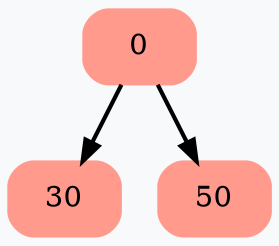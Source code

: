 digraph G {
	rankdir = HR;
	bgcolor="#F7F9FB"
	 node0x5030000000a0 [shape=Mrecord; style=filled; color="#ff9a8d"; label =  "0 " ];
	 node0x5030000000a0 -> node0x503000000040 [ style=bold; weight=1000; ];
	 node0x5030000000a0 -> node0x503000000070 [ style=bold; weight=1000; ];
	 node0x503000000040 [shape=Mrecord; style=filled; color="#ff9a8d"; label =  "30 " ];
	 node0x503000000070 [shape=Mrecord; style=filled; color="#ff9a8d"; label =  "50 " ];
}
